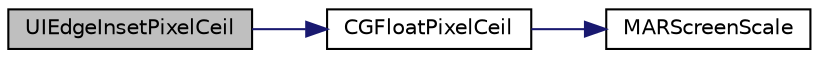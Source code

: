 digraph "UIEdgeInsetPixelCeil"
{
  edge [fontname="Helvetica",fontsize="10",labelfontname="Helvetica",labelfontsize="10"];
  node [fontname="Helvetica",fontsize="10",shape=record];
  rankdir="LR";
  Node147 [label="UIEdgeInsetPixelCeil",height=0.2,width=0.4,color="black", fillcolor="grey75", style="filled", fontcolor="black"];
  Node147 -> Node148 [color="midnightblue",fontsize="10",style="solid",fontname="Helvetica"];
  Node148 [label="CGFloatPixelCeil",height=0.2,width=0.4,color="black", fillcolor="white", style="filled",URL="$_m_a_r_c_g_utilities_8h.html#a05652e09d2e6887d58e6188f16a9aa0a",tooltip="ceil point value for pixel-aligned "];
  Node148 -> Node149 [color="midnightblue",fontsize="10",style="solid",fontname="Helvetica"];
  Node149 [label="MARScreenScale",height=0.2,width=0.4,color="black", fillcolor="white", style="filled",URL="$_m_a_r_c_g_utilities_8h.html#ae05c41eef2463bf1185ca148c48b1841",tooltip="Get main screen&#39;s scale. "];
}
